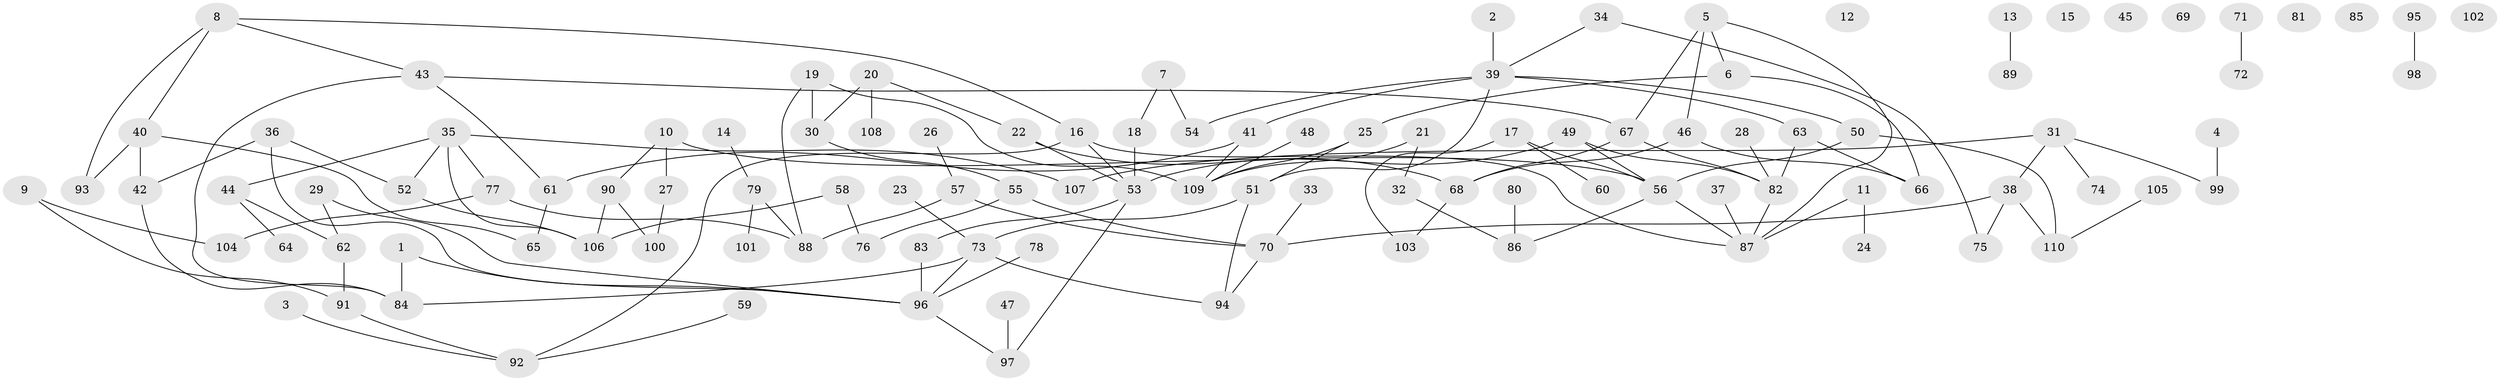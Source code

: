 // Generated by graph-tools (version 1.1) at 2025/25/03/09/25 03:25:20]
// undirected, 110 vertices, 137 edges
graph export_dot {
graph [start="1"]
  node [color=gray90,style=filled];
  1;
  2;
  3;
  4;
  5;
  6;
  7;
  8;
  9;
  10;
  11;
  12;
  13;
  14;
  15;
  16;
  17;
  18;
  19;
  20;
  21;
  22;
  23;
  24;
  25;
  26;
  27;
  28;
  29;
  30;
  31;
  32;
  33;
  34;
  35;
  36;
  37;
  38;
  39;
  40;
  41;
  42;
  43;
  44;
  45;
  46;
  47;
  48;
  49;
  50;
  51;
  52;
  53;
  54;
  55;
  56;
  57;
  58;
  59;
  60;
  61;
  62;
  63;
  64;
  65;
  66;
  67;
  68;
  69;
  70;
  71;
  72;
  73;
  74;
  75;
  76;
  77;
  78;
  79;
  80;
  81;
  82;
  83;
  84;
  85;
  86;
  87;
  88;
  89;
  90;
  91;
  92;
  93;
  94;
  95;
  96;
  97;
  98;
  99;
  100;
  101;
  102;
  103;
  104;
  105;
  106;
  107;
  108;
  109;
  110;
  1 -- 84;
  1 -- 96;
  2 -- 39;
  3 -- 92;
  4 -- 99;
  5 -- 6;
  5 -- 46;
  5 -- 67;
  5 -- 87;
  6 -- 25;
  6 -- 66;
  7 -- 18;
  7 -- 54;
  8 -- 16;
  8 -- 40;
  8 -- 43;
  8 -- 93;
  9 -- 91;
  9 -- 104;
  10 -- 27;
  10 -- 56;
  10 -- 90;
  11 -- 24;
  11 -- 87;
  13 -- 89;
  14 -- 79;
  16 -- 53;
  16 -- 87;
  16 -- 92;
  17 -- 56;
  17 -- 60;
  17 -- 103;
  18 -- 53;
  19 -- 30;
  19 -- 88;
  19 -- 109;
  20 -- 22;
  20 -- 30;
  20 -- 108;
  21 -- 32;
  21 -- 109;
  22 -- 53;
  22 -- 68;
  23 -- 73;
  25 -- 51;
  25 -- 109;
  26 -- 57;
  27 -- 100;
  28 -- 82;
  29 -- 62;
  29 -- 96;
  30 -- 55;
  31 -- 38;
  31 -- 74;
  31 -- 99;
  31 -- 107;
  32 -- 86;
  33 -- 70;
  34 -- 39;
  34 -- 75;
  35 -- 44;
  35 -- 52;
  35 -- 77;
  35 -- 106;
  35 -- 107;
  36 -- 42;
  36 -- 52;
  36 -- 96;
  37 -- 87;
  38 -- 70;
  38 -- 75;
  38 -- 110;
  39 -- 41;
  39 -- 50;
  39 -- 51;
  39 -- 54;
  39 -- 63;
  40 -- 42;
  40 -- 65;
  40 -- 93;
  41 -- 61;
  41 -- 109;
  42 -- 84;
  43 -- 61;
  43 -- 67;
  43 -- 84;
  44 -- 62;
  44 -- 64;
  46 -- 66;
  46 -- 68;
  47 -- 97;
  48 -- 109;
  49 -- 53;
  49 -- 56;
  49 -- 82;
  50 -- 56;
  50 -- 110;
  51 -- 73;
  51 -- 94;
  52 -- 106;
  53 -- 83;
  53 -- 97;
  55 -- 70;
  55 -- 76;
  56 -- 86;
  56 -- 87;
  57 -- 70;
  57 -- 88;
  58 -- 76;
  58 -- 106;
  59 -- 92;
  61 -- 65;
  62 -- 91;
  63 -- 66;
  63 -- 82;
  67 -- 68;
  67 -- 82;
  68 -- 103;
  70 -- 94;
  71 -- 72;
  73 -- 84;
  73 -- 94;
  73 -- 96;
  77 -- 88;
  77 -- 104;
  78 -- 96;
  79 -- 88;
  79 -- 101;
  80 -- 86;
  82 -- 87;
  83 -- 96;
  90 -- 100;
  90 -- 106;
  91 -- 92;
  95 -- 98;
  96 -- 97;
  105 -- 110;
}
